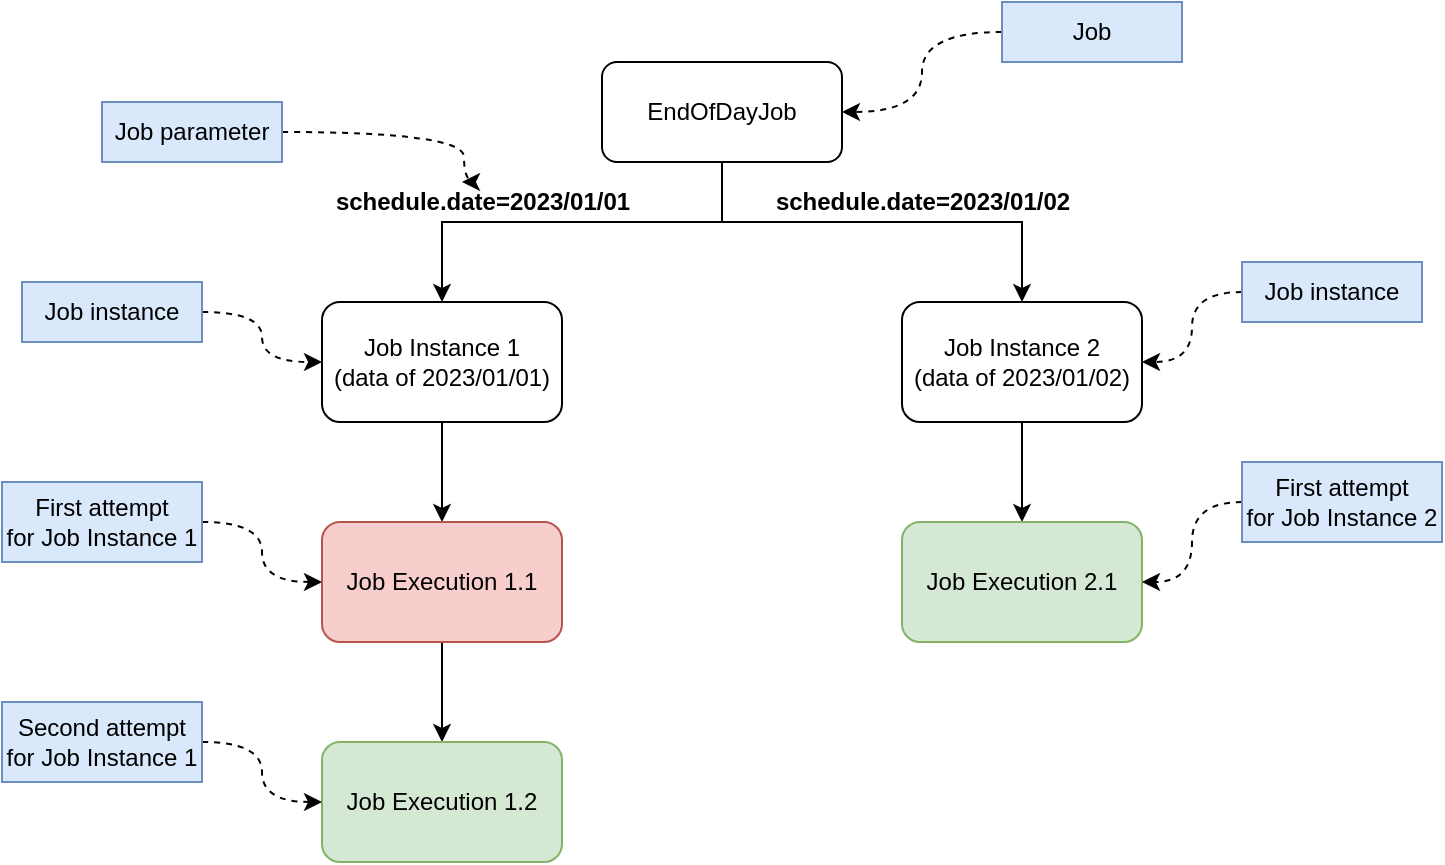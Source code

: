 <mxfile version="21.2.8" type="device">
  <diagram name="Page-1" id="N31Ih0QBeNijFY81hRy2">
    <mxGraphModel dx="1017" dy="655" grid="1" gridSize="10" guides="1" tooltips="1" connect="1" arrows="1" fold="1" page="1" pageScale="1" pageWidth="827" pageHeight="1169" math="0" shadow="0">
      <root>
        <mxCell id="0" />
        <mxCell id="1" parent="0" />
        <mxCell id="xX24Tsl0bHZo-DWWqhyH-4" style="edgeStyle=orthogonalEdgeStyle;rounded=0;orthogonalLoop=1;jettySize=auto;html=1;entryX=0.5;entryY=0;entryDx=0;entryDy=0;" parent="1" source="xX24Tsl0bHZo-DWWqhyH-1" target="xX24Tsl0bHZo-DWWqhyH-2" edge="1">
          <mxGeometry relative="1" as="geometry">
            <Array as="points">
              <mxPoint x="400" y="280" />
              <mxPoint x="260" y="280" />
            </Array>
          </mxGeometry>
        </mxCell>
        <mxCell id="xX24Tsl0bHZo-DWWqhyH-6" value="schedule.date=2023/01/01" style="edgeLabel;html=1;align=center;verticalAlign=middle;resizable=0;points=[];fontStyle=1;fontSize=12;" parent="xX24Tsl0bHZo-DWWqhyH-4" vertex="1" connectable="0">
          <mxGeometry x="0.209" y="-3" relative="1" as="geometry">
            <mxPoint x="-23" y="-7" as="offset" />
          </mxGeometry>
        </mxCell>
        <mxCell id="xX24Tsl0bHZo-DWWqhyH-5" style="edgeStyle=orthogonalEdgeStyle;rounded=0;orthogonalLoop=1;jettySize=auto;html=1;" parent="1" source="xX24Tsl0bHZo-DWWqhyH-1" target="xX24Tsl0bHZo-DWWqhyH-3" edge="1">
          <mxGeometry relative="1" as="geometry">
            <Array as="points">
              <mxPoint x="400" y="280" />
              <mxPoint x="550" y="280" />
            </Array>
          </mxGeometry>
        </mxCell>
        <mxCell id="xX24Tsl0bHZo-DWWqhyH-7" value="schedule.date=2023/01/02" style="edgeLabel;html=1;align=center;verticalAlign=middle;resizable=0;points=[];fontStyle=1;fontSize=12;" parent="xX24Tsl0bHZo-DWWqhyH-5" vertex="1" connectable="0">
          <mxGeometry x="0.036" y="1" relative="1" as="geometry">
            <mxPoint x="16" y="-9" as="offset" />
          </mxGeometry>
        </mxCell>
        <mxCell id="xX24Tsl0bHZo-DWWqhyH-1" value="EndOfDayJob" style="rounded=1;whiteSpace=wrap;html=1;" parent="1" vertex="1">
          <mxGeometry x="340" y="200" width="120" height="50" as="geometry" />
        </mxCell>
        <mxCell id="THBmACMTn8MUryFC66vn-5" style="edgeStyle=orthogonalEdgeStyle;rounded=0;orthogonalLoop=1;jettySize=auto;html=1;entryX=0.5;entryY=0;entryDx=0;entryDy=0;" edge="1" parent="1" source="xX24Tsl0bHZo-DWWqhyH-2" target="THBmACMTn8MUryFC66vn-2">
          <mxGeometry relative="1" as="geometry" />
        </mxCell>
        <mxCell id="xX24Tsl0bHZo-DWWqhyH-2" value="Job Instance 1&lt;br&gt;(data of 2023/01/01)" style="rounded=1;whiteSpace=wrap;html=1;" parent="1" vertex="1">
          <mxGeometry x="200" y="320" width="120" height="60" as="geometry" />
        </mxCell>
        <mxCell id="THBmACMTn8MUryFC66vn-7" style="edgeStyle=orthogonalEdgeStyle;rounded=0;orthogonalLoop=1;jettySize=auto;html=1;entryX=0.5;entryY=0;entryDx=0;entryDy=0;" edge="1" parent="1" source="xX24Tsl0bHZo-DWWqhyH-3" target="THBmACMTn8MUryFC66vn-4">
          <mxGeometry relative="1" as="geometry" />
        </mxCell>
        <mxCell id="xX24Tsl0bHZo-DWWqhyH-3" value="Job Instance 2&lt;br&gt;(data of 2023/01/02)" style="rounded=1;whiteSpace=wrap;html=1;" parent="1" vertex="1">
          <mxGeometry x="490" y="320" width="120" height="60" as="geometry" />
        </mxCell>
        <mxCell id="xX24Tsl0bHZo-DWWqhyH-13" style="edgeStyle=orthogonalEdgeStyle;orthogonalLoop=1;jettySize=auto;html=1;curved=1;dashed=1;" parent="1" source="xX24Tsl0bHZo-DWWqhyH-8" edge="1">
          <mxGeometry relative="1" as="geometry">
            <mxPoint x="270" y="260" as="targetPoint" />
            <Array as="points">
              <mxPoint x="271" y="235" />
            </Array>
          </mxGeometry>
        </mxCell>
        <mxCell id="xX24Tsl0bHZo-DWWqhyH-8" value="Job parameter" style="text;html=1;strokeColor=#6c8ebf;fillColor=#dae8fc;align=center;verticalAlign=middle;whiteSpace=wrap;rounded=0;" parent="1" vertex="1">
          <mxGeometry x="90" y="220" width="90" height="30" as="geometry" />
        </mxCell>
        <mxCell id="xX24Tsl0bHZo-DWWqhyH-17" style="edgeStyle=orthogonalEdgeStyle;orthogonalLoop=1;jettySize=auto;html=1;curved=1;dashed=1;" parent="1" source="xX24Tsl0bHZo-DWWqhyH-10" target="xX24Tsl0bHZo-DWWqhyH-1" edge="1">
          <mxGeometry relative="1" as="geometry" />
        </mxCell>
        <mxCell id="xX24Tsl0bHZo-DWWqhyH-10" value="Job" style="text;html=1;strokeColor=#6c8ebf;fillColor=#dae8fc;align=center;verticalAlign=middle;whiteSpace=wrap;rounded=0;" parent="1" vertex="1">
          <mxGeometry x="540" y="170" width="90" height="30" as="geometry" />
        </mxCell>
        <mxCell id="xX24Tsl0bHZo-DWWqhyH-15" style="edgeStyle=orthogonalEdgeStyle;orthogonalLoop=1;jettySize=auto;html=1;entryX=0.5;entryY=1;entryDx=0;entryDy=0;dashed=1;strokeColor=none;curved=1;" parent="1" source="xX24Tsl0bHZo-DWWqhyH-11" target="xX24Tsl0bHZo-DWWqhyH-2" edge="1">
          <mxGeometry relative="1" as="geometry">
            <Array as="points">
              <mxPoint x="725" y="400" />
              <mxPoint x="260" y="400" />
            </Array>
          </mxGeometry>
        </mxCell>
        <mxCell id="THBmACMTn8MUryFC66vn-1" style="edgeStyle=orthogonalEdgeStyle;orthogonalLoop=1;jettySize=auto;html=1;curved=1;dashed=1;" edge="1" parent="1" source="xX24Tsl0bHZo-DWWqhyH-11" target="xX24Tsl0bHZo-DWWqhyH-3">
          <mxGeometry relative="1" as="geometry" />
        </mxCell>
        <mxCell id="xX24Tsl0bHZo-DWWqhyH-11" value="Job instance" style="text;html=1;strokeColor=#6c8ebf;fillColor=#dae8fc;align=center;verticalAlign=middle;whiteSpace=wrap;rounded=0;" parent="1" vertex="1">
          <mxGeometry x="660" y="300" width="90" height="30" as="geometry" />
        </mxCell>
        <mxCell id="THBmACMTn8MUryFC66vn-6" style="edgeStyle=orthogonalEdgeStyle;rounded=0;orthogonalLoop=1;jettySize=auto;html=1;entryX=0.5;entryY=0;entryDx=0;entryDy=0;" edge="1" parent="1" source="THBmACMTn8MUryFC66vn-2" target="THBmACMTn8MUryFC66vn-3">
          <mxGeometry relative="1" as="geometry" />
        </mxCell>
        <mxCell id="THBmACMTn8MUryFC66vn-2" value="Job Execution 1.1" style="rounded=1;whiteSpace=wrap;html=1;fillColor=#f8cecc;strokeColor=#b85450;" vertex="1" parent="1">
          <mxGeometry x="200" y="430" width="120" height="60" as="geometry" />
        </mxCell>
        <mxCell id="THBmACMTn8MUryFC66vn-3" value="Job Execution 1.2" style="rounded=1;whiteSpace=wrap;html=1;fillColor=#d5e8d4;strokeColor=#82b366;" vertex="1" parent="1">
          <mxGeometry x="200" y="540" width="120" height="60" as="geometry" />
        </mxCell>
        <mxCell id="THBmACMTn8MUryFC66vn-4" value="Job Execution 2.1" style="rounded=1;whiteSpace=wrap;html=1;fillColor=#d5e8d4;strokeColor=#82b366;" vertex="1" parent="1">
          <mxGeometry x="490" y="430" width="120" height="60" as="geometry" />
        </mxCell>
        <mxCell id="THBmACMTn8MUryFC66vn-9" style="edgeStyle=orthogonalEdgeStyle;orthogonalLoop=1;jettySize=auto;html=1;entryX=0;entryY=0.5;entryDx=0;entryDy=0;curved=1;dashed=1;" edge="1" parent="1" source="THBmACMTn8MUryFC66vn-8" target="THBmACMTn8MUryFC66vn-2">
          <mxGeometry relative="1" as="geometry" />
        </mxCell>
        <mxCell id="THBmACMTn8MUryFC66vn-8" value="First attempt&lt;br&gt;for Job Instance 1" style="text;html=1;strokeColor=#6c8ebf;fillColor=#dae8fc;align=center;verticalAlign=middle;whiteSpace=wrap;rounded=0;" vertex="1" parent="1">
          <mxGeometry x="40" y="410" width="100" height="40" as="geometry" />
        </mxCell>
        <mxCell id="THBmACMTn8MUryFC66vn-11" style="edgeStyle=orthogonalEdgeStyle;orthogonalLoop=1;jettySize=auto;html=1;entryX=0;entryY=0.5;entryDx=0;entryDy=0;curved=1;dashed=1;" edge="1" parent="1" source="THBmACMTn8MUryFC66vn-10" target="THBmACMTn8MUryFC66vn-3">
          <mxGeometry relative="1" as="geometry" />
        </mxCell>
        <mxCell id="THBmACMTn8MUryFC66vn-10" value="Second attempt&lt;br&gt;for Job Instance 1" style="text;html=1;strokeColor=#6c8ebf;fillColor=#dae8fc;align=center;verticalAlign=middle;whiteSpace=wrap;rounded=0;" vertex="1" parent="1">
          <mxGeometry x="40" y="520" width="100" height="40" as="geometry" />
        </mxCell>
        <mxCell id="THBmACMTn8MUryFC66vn-13" style="edgeStyle=orthogonalEdgeStyle;orthogonalLoop=1;jettySize=auto;html=1;entryX=1;entryY=0.5;entryDx=0;entryDy=0;curved=1;dashed=1;" edge="1" parent="1" source="THBmACMTn8MUryFC66vn-12" target="THBmACMTn8MUryFC66vn-4">
          <mxGeometry relative="1" as="geometry" />
        </mxCell>
        <mxCell id="THBmACMTn8MUryFC66vn-12" value="First attempt&lt;br&gt;for Job Instance 2" style="text;html=1;strokeColor=#6c8ebf;fillColor=#dae8fc;align=center;verticalAlign=middle;whiteSpace=wrap;rounded=0;" vertex="1" parent="1">
          <mxGeometry x="660" y="400" width="100" height="40" as="geometry" />
        </mxCell>
        <mxCell id="THBmACMTn8MUryFC66vn-15" style="edgeStyle=orthogonalEdgeStyle;orthogonalLoop=1;jettySize=auto;html=1;entryX=0;entryY=0.5;entryDx=0;entryDy=0;dashed=1;curved=1;" edge="1" parent="1" source="THBmACMTn8MUryFC66vn-14" target="xX24Tsl0bHZo-DWWqhyH-2">
          <mxGeometry relative="1" as="geometry" />
        </mxCell>
        <mxCell id="THBmACMTn8MUryFC66vn-14" value="Job instance" style="text;html=1;strokeColor=#6c8ebf;fillColor=#dae8fc;align=center;verticalAlign=middle;whiteSpace=wrap;rounded=0;" vertex="1" parent="1">
          <mxGeometry x="50" y="310" width="90" height="30" as="geometry" />
        </mxCell>
      </root>
    </mxGraphModel>
  </diagram>
</mxfile>
